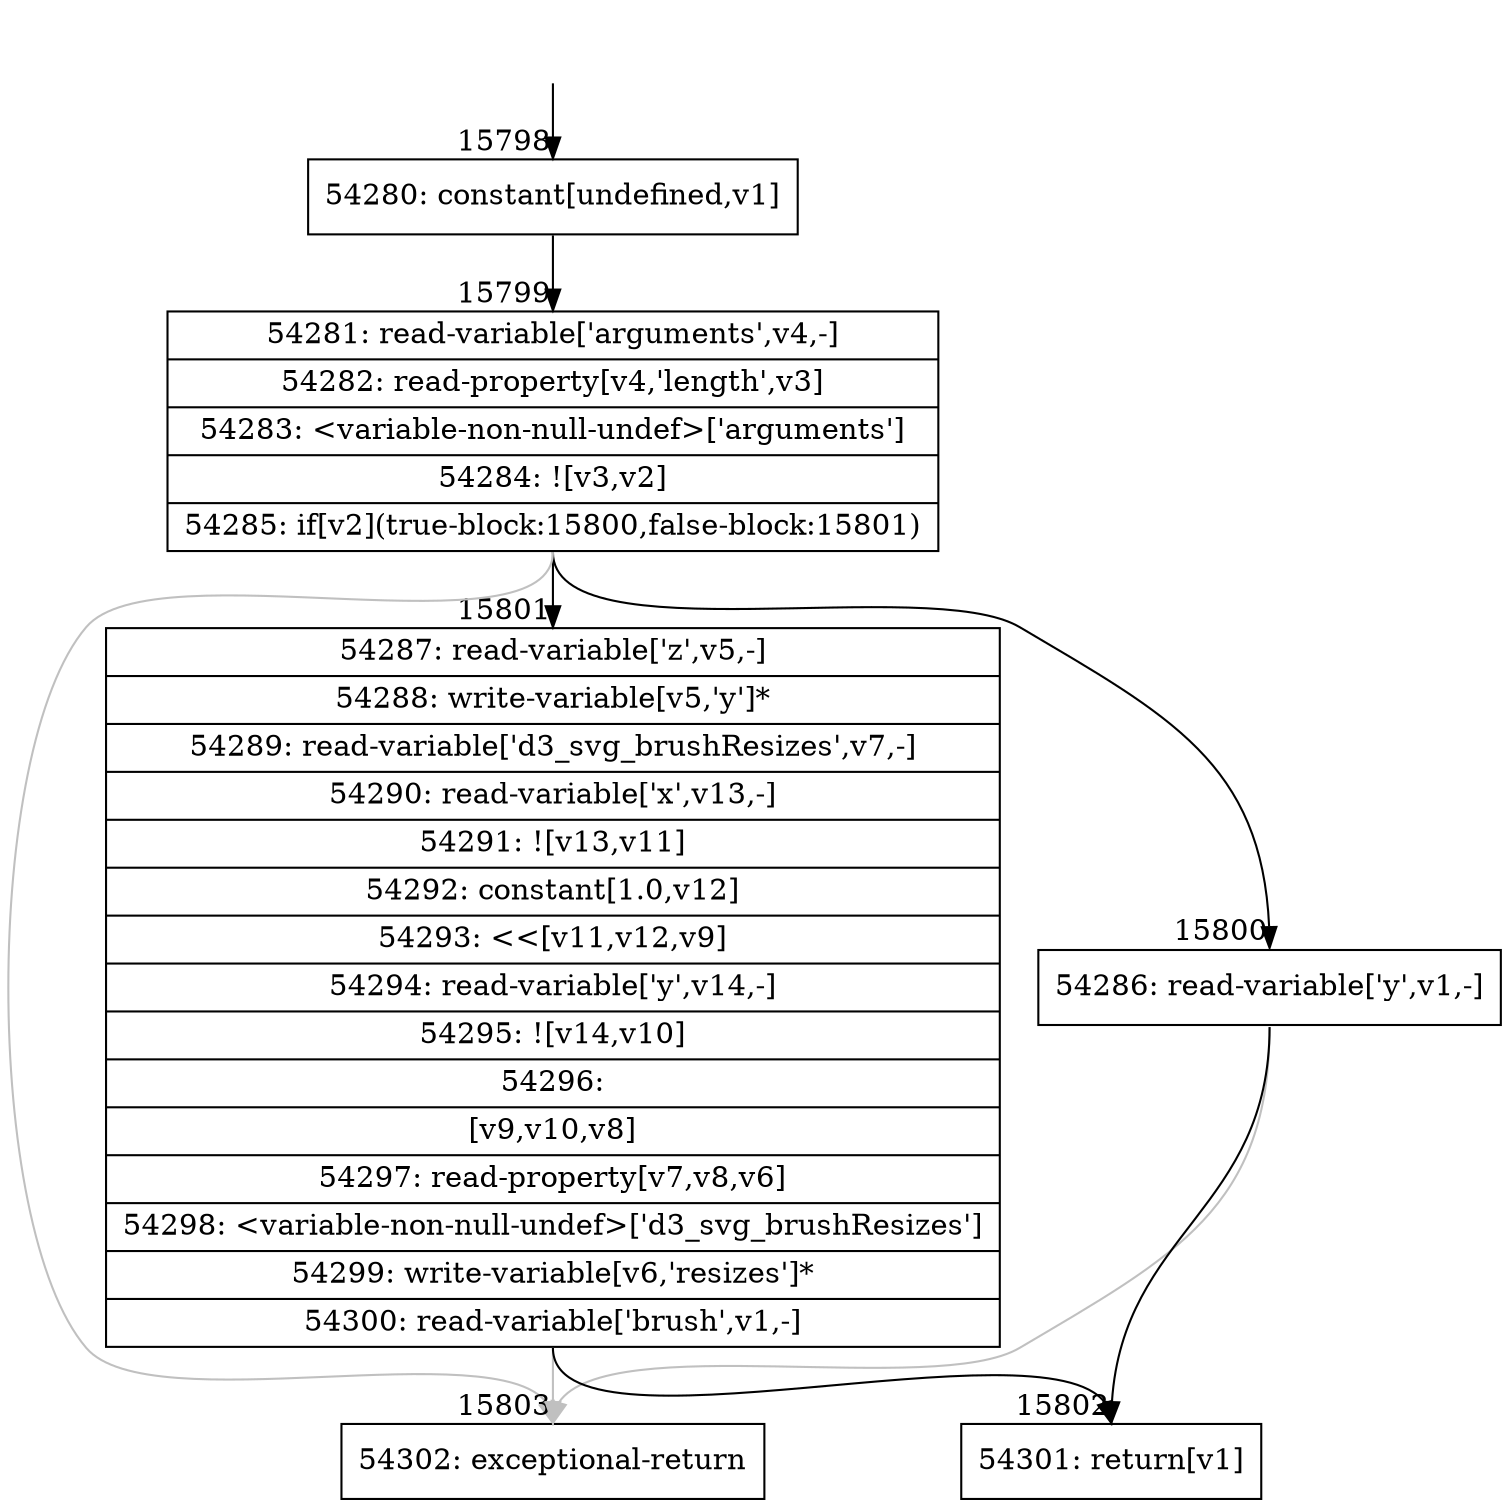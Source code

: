digraph {
rankdir="TD"
BB_entry1454[shape=none,label=""];
BB_entry1454 -> BB15798 [tailport=s, headport=n, headlabel="    15798"]
BB15798 [shape=record label="{54280: constant[undefined,v1]}" ] 
BB15798 -> BB15799 [tailport=s, headport=n, headlabel="      15799"]
BB15799 [shape=record label="{54281: read-variable['arguments',v4,-]|54282: read-property[v4,'length',v3]|54283: \<variable-non-null-undef\>['arguments']|54284: ![v3,v2]|54285: if[v2](true-block:15800,false-block:15801)}" ] 
BB15799 -> BB15800 [tailport=s, headport=n, headlabel="      15800"]
BB15799 -> BB15801 [tailport=s, headport=n, headlabel="      15801"]
BB15799 -> BB15803 [tailport=s, headport=n, color=gray, headlabel="      15803"]
BB15800 [shape=record label="{54286: read-variable['y',v1,-]}" ] 
BB15800 -> BB15802 [tailport=s, headport=n, headlabel="      15802"]
BB15800 -> BB15803 [tailport=s, headport=n, color=gray]
BB15801 [shape=record label="{54287: read-variable['z',v5,-]|54288: write-variable[v5,'y']*|54289: read-variable['d3_svg_brushResizes',v7,-]|54290: read-variable['x',v13,-]|54291: ![v13,v11]|54292: constant[1.0,v12]|54293: \<\<[v11,v12,v9]|54294: read-variable['y',v14,-]|54295: ![v14,v10]|54296: |[v9,v10,v8]|54297: read-property[v7,v8,v6]|54298: \<variable-non-null-undef\>['d3_svg_brushResizes']|54299: write-variable[v6,'resizes']*|54300: read-variable['brush',v1,-]}" ] 
BB15801 -> BB15802 [tailport=s, headport=n]
BB15801 -> BB15803 [tailport=s, headport=n, color=gray]
BB15802 [shape=record label="{54301: return[v1]}" ] 
BB15803 [shape=record label="{54302: exceptional-return}" ] 
//#$~ 9257
}
